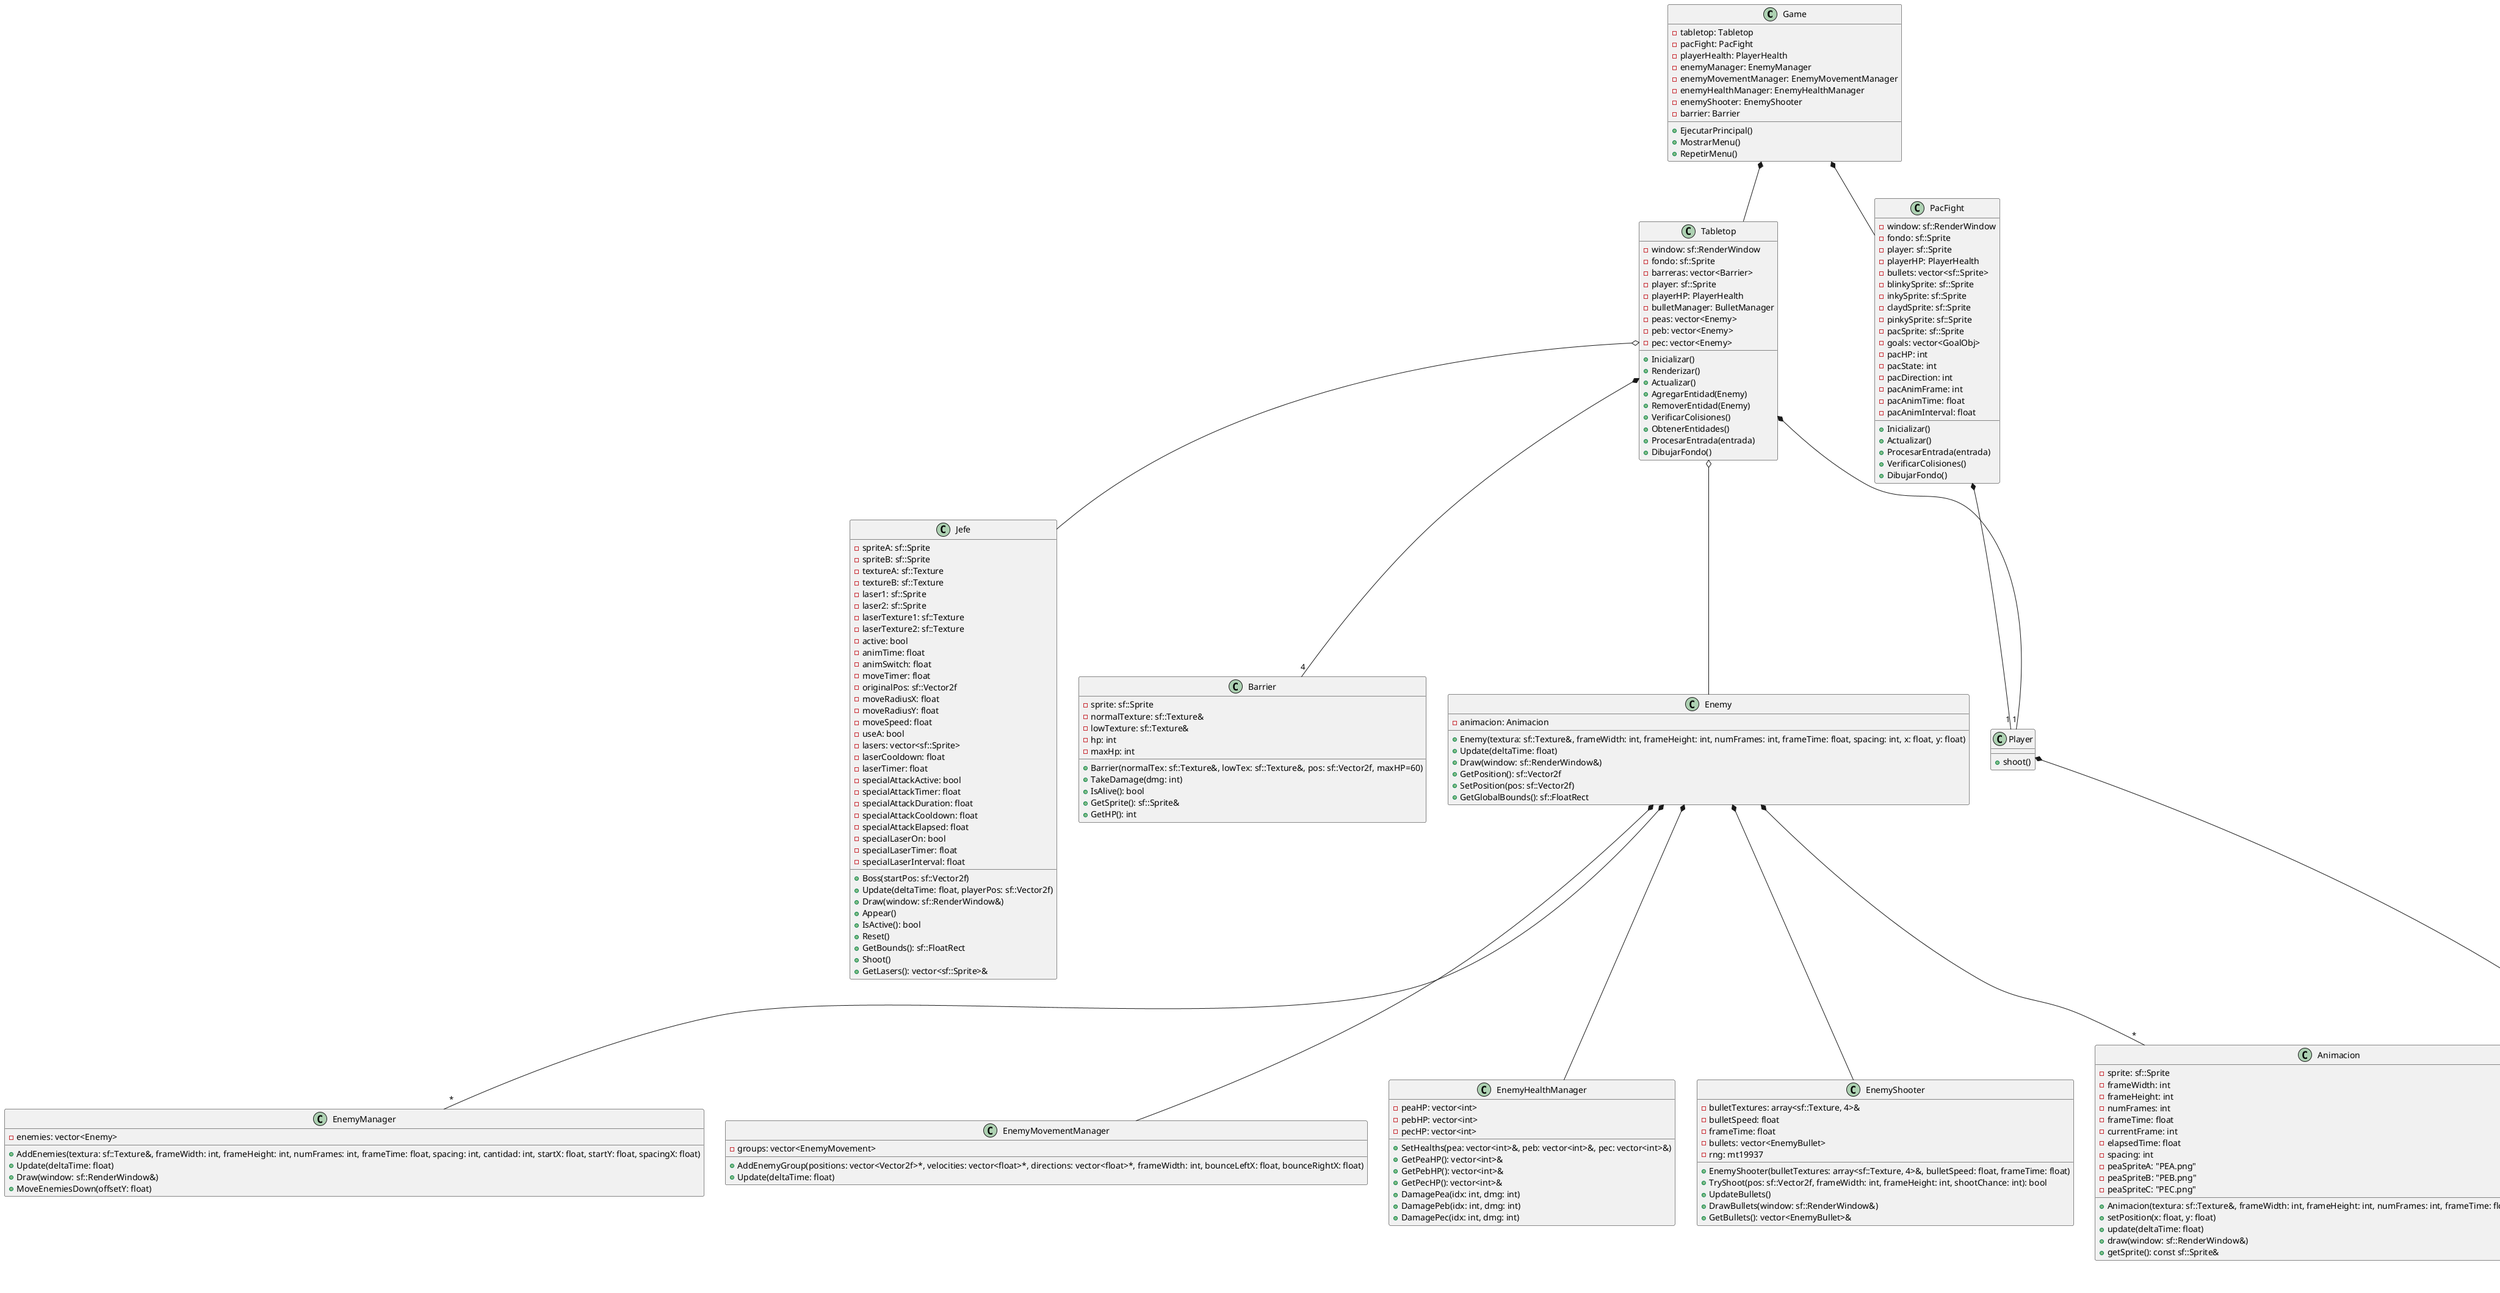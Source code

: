 @startuml SpaceInvaders

' Clases principales
class Game {
    - tabletop: Tabletop
    - pacFight: PacFight
    - playerHealth: PlayerHealth
    - enemyManager: EnemyManager
    - enemyMovementManager: EnemyMovementManager
    - enemyHealthManager: EnemyHealthManager
    - enemyShooter: EnemyShooter
    - barrier: Barrier
    + EjecutarPrincipal()
    + MostrarMenu()
    + RepetirMenu()
}

class Tabletop {
    - window: sf::RenderWindow
    - fondo: sf::Sprite
    - barreras: vector<Barrier>
    - player: sf::Sprite
    - playerHP: PlayerHealth
    - bulletManager: BulletManager
    - peas: vector<Enemy>
    - peb: vector<Enemy>
    - pec: vector<Enemy>
    + Inicializar()
    + Renderizar()
    + Actualizar()
    + AgregarEntidad(Enemy)
    + RemoverEntidad(Enemy)
    + VerificarColisiones()
    + ObtenerEntidades()
    + ProcesarEntrada(entrada)
    + DibujarFondo()
}

class PacFight {
    - window: sf::RenderWindow
    - fondo: sf::Sprite
    - player: sf::Sprite
    - playerHP: PlayerHealth
    - bullets: vector<sf::Sprite>
    - blinkySprite: sf::Sprite
    - inkySprite: sf::Sprite
    - claydSprite: sf::Sprite
    - pinkySprite: sf::Sprite
    - pacSprite: sf::Sprite
    - goals: vector<GoalObj>
    - pacHP: int
    - pacState: int
    - pacDirection: int
    - pacAnimFrame: int
    - pacAnimTime: float
    - pacAnimInterval: float
    + Inicializar()
    + Actualizar()
    + ProcesarEntrada(entrada)
    + VerificarColisiones()
    + DibujarFondo()
}

class EnemyManager {
    - enemies: vector<Enemy>
    + AddEnemies(textura: sf::Texture&, frameWidth: int, frameHeight: int, numFrames: int, frameTime: float, spacing: int, cantidad: int, startX: float, startY: float, spacingX: float)
    + Update(deltaTime: float)
    + Draw(window: sf::RenderWindow&)
    + MoveEnemiesDown(offsetY: float)
}

class EnemyMovementManager {
    - groups: vector<EnemyMovement>
    + AddEnemyGroup(positions: vector<Vector2f>*, velocities: vector<float>*, directions: vector<float>*, frameWidth: int, bounceLeftX: float, bounceRightX: float)
    + Update(deltaTime: float)
}

class EnemyHealthManager {
    - peaHP: vector<int>
    - pebHP: vector<int>
    - pecHP: vector<int>
    + SetHealths(pea: vector<int>&, peb: vector<int>&, pec: vector<int>&)
    + GetPeaHP(): vector<int>&
    + GetPebHP(): vector<int>&
    + GetPecHP(): vector<int>&
    + DamagePea(idx: int, dmg: int)
    + DamagePeb(idx: int, dmg: int)
    + DamagePec(idx: int, dmg: int)
}

class EnemyShooter {
    - bulletTextures: array<sf::Texture, 4>&
    - bulletSpeed: float
    - frameTime: float
    - bullets: vector<EnemyBullet>
    - rng: mt19937
    + EnemyShooter(bulletTextures: array<sf::Texture, 4>&, bulletSpeed: float, frameTime: float)
    + TryShoot(pos: sf::Vector2f, frameWidth: int, frameHeight: int, shootChance: int): bool
    + UpdateBullets()
    + DrawBullets(window: sf::RenderWindow&)
    + GetBullets(): vector<EnemyBullet>&
}

class Barrier {
    - sprite: sf::Sprite
    - normalTexture: sf::Texture&
    - lowTexture: sf::Texture&
    - hp: int
    - maxHp: int
    + Barrier(normalTex: sf::Texture&, lowTex: sf::Texture&, pos: sf::Vector2f, maxHP=60)
    + TakeDamage(dmg: int)
    + IsAlive(): bool
    + GetSprite(): sf::Sprite&
    + GetHP(): int
}

class Jefe {
    - spriteA: sf::Sprite
    - spriteB: sf::Sprite
    - textureA: sf::Texture
    - textureB: sf::Texture
    - laser1: sf::Sprite
    - laser2: sf::Sprite
    - laserTexture1: sf::Texture
    - laserTexture2: sf::Texture
    - active: bool
    - animTime: float
    - animSwitch: float
    - moveTimer: float
    - originalPos: sf::Vector2f
    - moveRadiusX: float
    - moveRadiusY: float
    - moveSpeed: float
    - useA: bool
    - lasers: vector<sf::Sprite>
    - laserCooldown: float
    - laserTimer: float
    - specialAttackActive: bool
    - specialAttackTimer: float
    - specialAttackDuration: float
    - specialAttackCooldown: float
    - specialAttackElapsed: float
    - specialLaserOn: bool
    - specialLaserTimer: float
    - specialLaserInterval: float
    + Boss(startPos: sf::Vector2f)
    + Update(deltaTime: float, playerPos: sf::Vector2f)
    + Draw(window: sf::RenderWindow&)
    + Appear()
    + IsActive(): bool
    + Reset()
    + GetBounds(): sf::FloatRect
    + Shoot()
    + GetLasers(): vector<sf::Sprite>&
}

class PlayerHealth {
    - hp: int
    - maxHp: int
    - invulnerable: bool
    - invulClock: sf::Clock
    - hpSprite: sf::Sprite
    - hp100Texture: sf::Texture*
    - hp80Texture: sf::Texture*
    - hp60Texture: sf::Texture*
    - hp40Texture: sf::Texture*
    - hp20Texture: sf::Texture*
    - hp0Texture: sf::Texture*
    - timeoutTexture: sf::Texture*
    + PlayerHealth(maxHP=100)
    + setTextures(hp100, hp80, hp60, hp40, hp20, hp0, timeout)
    + takeDamage(dmg)
    + update()
    + isAlive(): bool
    + getHP(): int
    + isInvulnerable(): bool
    + getSprite(): sf::Sprite&
    + restoreFullHealth()
}

class Animacion {
    - sprite: sf::Sprite
    - frameWidth: int
    - frameHeight: int
    - numFrames: int
    - frameTime: float
    - currentFrame: int
    - elapsedTime: float
    - spacing: int
    - peaSpriteA: "PEA.png"
    - peaSpriteB: "PEB.png"
    - peaSpriteC: "PEC.png"
    + Animacion(textura: sf::Texture&, frameWidth: int, frameHeight: int, numFrames: int, frameTime: float, spacing=0)
    + setPosition(x: float, y: float)
    + update(deltaTime: float)
    + draw(window: sf::RenderWindow&)
    + getSprite(): const sf::Sprite&
}

class Player {
    + shoot()
}

class Enemy {
    - animacion: Animacion
    + Enemy(textura: sf::Texture&, frameWidth: int, frameHeight: int, numFrames: int, frameTime: float, spacing: int, x: float, y: float)
    + Update(deltaTime: float)
    + Draw(window: sf::RenderWindow&)
    + GetPosition(): sf::Vector2f
    + SetPosition(pos: sf::Vector2f)
    + GetGlobalBounds(): sf::FloatRect
}

' Relaciones
Game *-- Tabletop
Game *-- PacFight

Tabletop o-- Enemy
Tabletop o-- Jefe
Tabletop *-- "1" Player
Tabletop *-- "4" Barrier

PacFight *-- "1" Player

Player *-- PlayerHealth

Enemy *-- "*" Animacion
Enemy *-- EnemyHealthManager
Enemy *-- EnemyMovementManager
Enemy *-- EnemyShooter
Enemy *-- "*" EnemyManager

@enduml